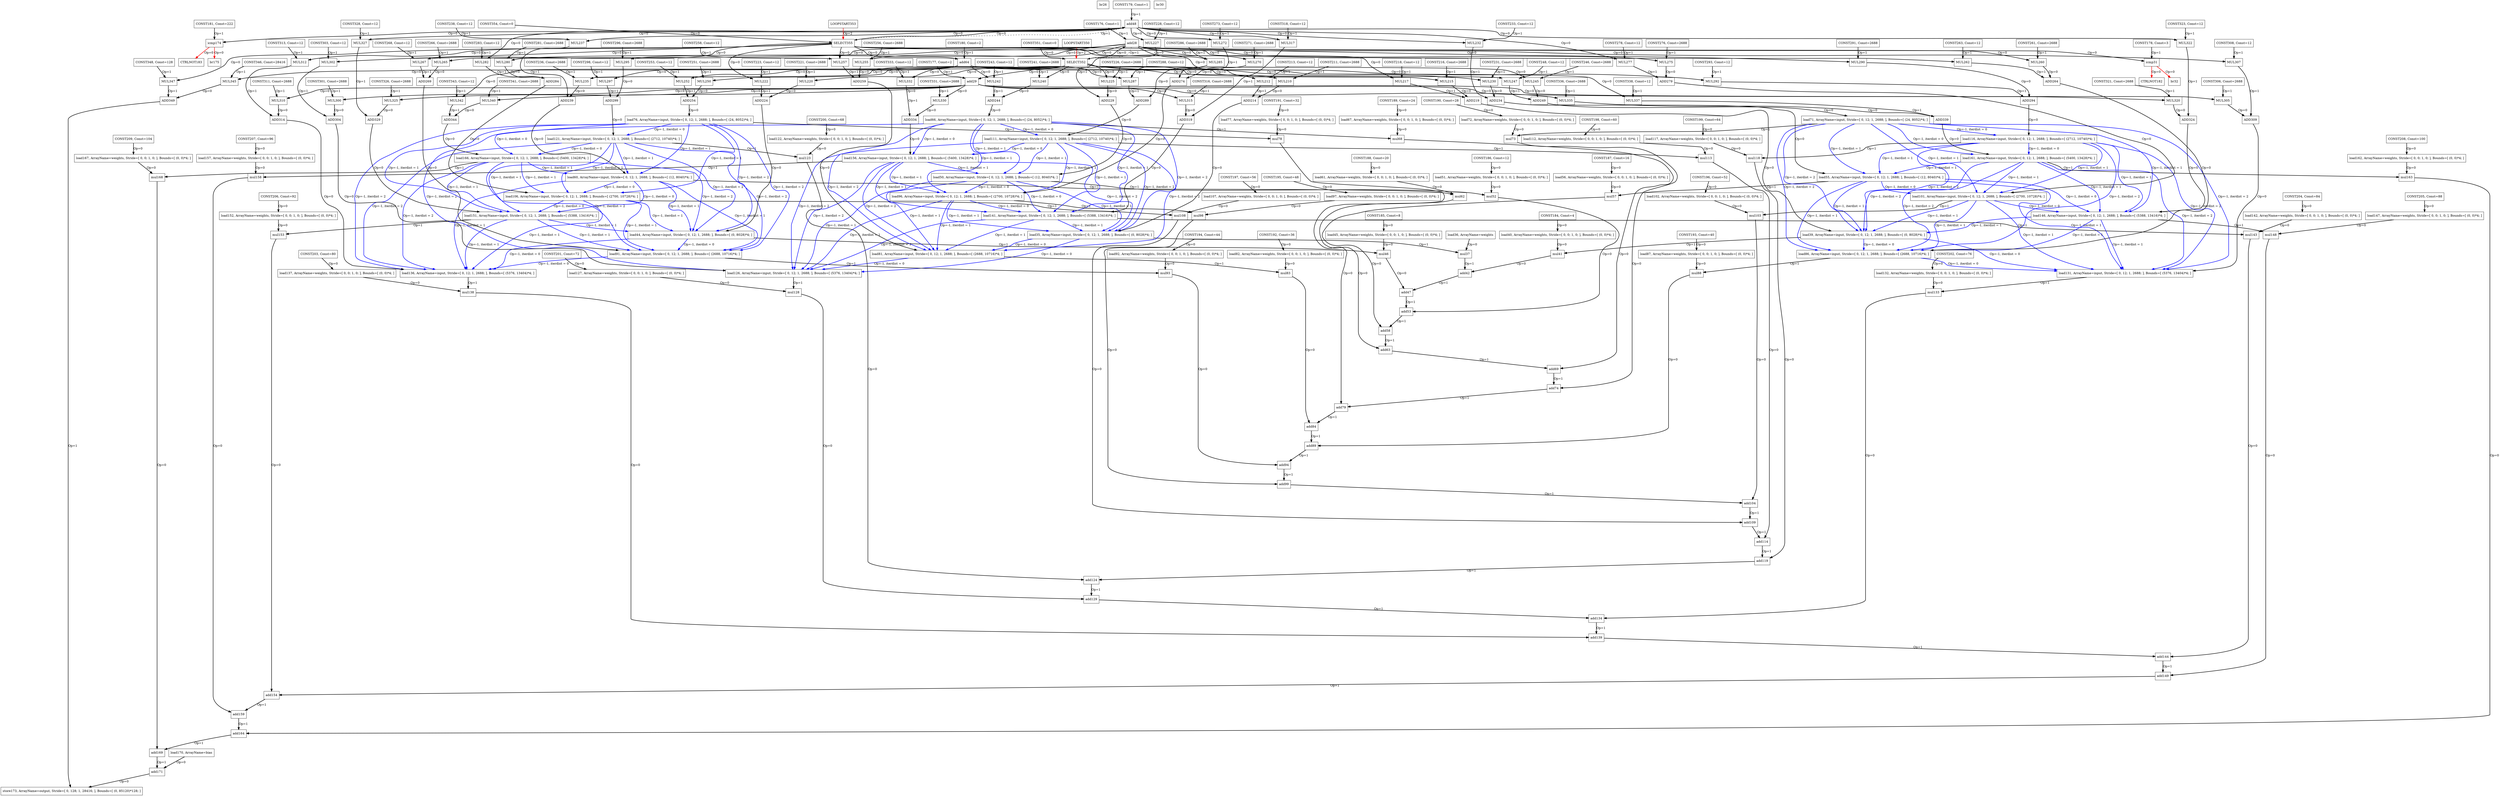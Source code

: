 Digraph G {
br26[label = "br26", shape = box, color = black];
add28[label = "add28", shape = box, color = black];
add29[label = "add29", shape = box, color = black];
br30[label = "br30", shape = box, color = black];
icmp31[label = "icmp31", shape = box, color = black];
br32[label = "br32", shape = box, color = black];
load35[label = "load35, ArrayName=input, Stride=[ 0, 12; 1, 2688; ], Bounds=[ (0, 8028)*4; ]", shape = box, color = black];
load36[label = "load36, ArrayName=weights", shape = box, color = black];
mul37[label = "mul37", shape = box, color = black];
load39[label = "load39, ArrayName=input, Stride=[ 0, 12; 1, 2688; ], Bounds=[ (0, 8028)*4; ]", shape = box, color = black];
load40[label = "load40, ArrayName=weights, Stride=[ 0, 0; 1, 0; ], Bounds=[ (0, 0)*4; ]", shape = box, color = black];
mul41[label = "mul41", shape = box, color = black];
add42[label = "add42", shape = box, color = black];
load44[label = "load44, ArrayName=input, Stride=[ 0, 12; 1, 2688; ], Bounds=[ (0, 8028)*4; ]", shape = box, color = black];
load45[label = "load45, ArrayName=weights, Stride=[ 0, 0; 1, 0; ], Bounds=[ (0, 0)*4; ]", shape = box, color = black];
mul46[label = "mul46", shape = box, color = black];
add47[label = "add47", shape = box, color = black];
add48[label = "add48", shape = box, color = black];
load50[label = "load50, ArrayName=input, Stride=[ 0, 12; 1, 2688; ], Bounds=[ (12, 8040)*4; ]", shape = box, color = black];
load51[label = "load51, ArrayName=weights, Stride=[ 0, 0; 1, 0; ], Bounds=[ (0, 0)*4; ]", shape = box, color = black];
mul52[label = "mul52", shape = box, color = black];
add53[label = "add53", shape = box, color = black];
load55[label = "load55, ArrayName=input, Stride=[ 0, 12; 1, 2688; ], Bounds=[ (12, 8040)*4; ]", shape = box, color = black];
load56[label = "load56, ArrayName=weights, Stride=[ 0, 0; 1, 0; ], Bounds=[ (0, 0)*4; ]", shape = box, color = black];
mul57[label = "mul57", shape = box, color = black];
add58[label = "add58", shape = box, color = black];
load60[label = "load60, ArrayName=input, Stride=[ 0, 12; 1, 2688; ], Bounds=[ (12, 8040)*4; ]", shape = box, color = black];
load61[label = "load61, ArrayName=weights, Stride=[ 0, 0; 1, 0; ], Bounds=[ (0, 0)*4; ]", shape = box, color = black];
mul62[label = "mul62", shape = box, color = black];
add63[label = "add63", shape = box, color = black];
add64[label = "add64", shape = box, color = black];
load66[label = "load66, ArrayName=input, Stride=[ 0, 12; 1, 2688; ], Bounds=[ (24, 8052)*4; ]", shape = box, color = black];
load67[label = "load67, ArrayName=weights, Stride=[ 0, 0; 1, 0; ], Bounds=[ (0, 0)*4; ]", shape = box, color = black];
mul68[label = "mul68", shape = box, color = black];
add69[label = "add69", shape = box, color = black];
load71[label = "load71, ArrayName=input, Stride=[ 0, 12; 1, 2688; ], Bounds=[ (24, 8052)*4; ]", shape = box, color = black];
load72[label = "load72, ArrayName=weights, Stride=[ 0, 0; 1, 0; ], Bounds=[ (0, 0)*4; ]", shape = box, color = black];
mul73[label = "mul73", shape = box, color = black];
add74[label = "add74", shape = box, color = black];
load76[label = "load76, ArrayName=input, Stride=[ 0, 12; 1, 2688; ], Bounds=[ (24, 8052)*4; ]", shape = box, color = black];
load77[label = "load77, ArrayName=weights, Stride=[ 0, 0; 1, 0; ], Bounds=[ (0, 0)*4; ]", shape = box, color = black];
mul78[label = "mul78", shape = box, color = black];
add79[label = "add79", shape = box, color = black];
load81[label = "load81, ArrayName=input, Stride=[ 0, 12; 1, 2688; ], Bounds=[ (2688, 10716)*4; ]", shape = box, color = black];
load82[label = "load82, ArrayName=weights, Stride=[ 0, 0; 1, 0; ], Bounds=[ (0, 0)*4; ]", shape = box, color = black];
mul83[label = "mul83", shape = box, color = black];
add84[label = "add84", shape = box, color = black];
load86[label = "load86, ArrayName=input, Stride=[ 0, 12; 1, 2688; ], Bounds=[ (2688, 10716)*4; ]", shape = box, color = black];
load87[label = "load87, ArrayName=weights, Stride=[ 0, 0; 1, 0; ], Bounds=[ (0, 0)*4; ]", shape = box, color = black];
mul88[label = "mul88", shape = box, color = black];
add89[label = "add89", shape = box, color = black];
load91[label = "load91, ArrayName=input, Stride=[ 0, 12; 1, 2688; ], Bounds=[ (2688, 10716)*4; ]", shape = box, color = black];
load92[label = "load92, ArrayName=weights, Stride=[ 0, 0; 1, 0; ], Bounds=[ (0, 0)*4; ]", shape = box, color = black];
mul93[label = "mul93", shape = box, color = black];
add94[label = "add94", shape = box, color = black];
load96[label = "load96, ArrayName=input, Stride=[ 0, 12; 1, 2688; ], Bounds=[ (2700, 10728)*4; ]", shape = box, color = black];
load97[label = "load97, ArrayName=weights, Stride=[ 0, 0; 1, 0; ], Bounds=[ (0, 0)*4; ]", shape = box, color = black];
mul98[label = "mul98", shape = box, color = black];
add99[label = "add99", shape = box, color = black];
load101[label = "load101, ArrayName=input, Stride=[ 0, 12; 1, 2688; ], Bounds=[ (2700, 10728)*4; ]", shape = box, color = black];
load102[label = "load102, ArrayName=weights, Stride=[ 0, 0; 1, 0; ], Bounds=[ (0, 0)*4; ]", shape = box, color = black];
mul103[label = "mul103", shape = box, color = black];
add104[label = "add104", shape = box, color = black];
load106[label = "load106, ArrayName=input, Stride=[ 0, 12; 1, 2688; ], Bounds=[ (2700, 10728)*4; ]", shape = box, color = black];
load107[label = "load107, ArrayName=weights, Stride=[ 0, 0; 1, 0; ], Bounds=[ (0, 0)*4; ]", shape = box, color = black];
mul108[label = "mul108", shape = box, color = black];
add109[label = "add109", shape = box, color = black];
load111[label = "load111, ArrayName=input, Stride=[ 0, 12; 1, 2688; ], Bounds=[ (2712, 10740)*4; ]", shape = box, color = black];
load112[label = "load112, ArrayName=weights, Stride=[ 0, 0; 1, 0; ], Bounds=[ (0, 0)*4; ]", shape = box, color = black];
mul113[label = "mul113", shape = box, color = black];
add114[label = "add114", shape = box, color = black];
load116[label = "load116, ArrayName=input, Stride=[ 0, 12; 1, 2688; ], Bounds=[ (2712, 10740)*4; ]", shape = box, color = black];
load117[label = "load117, ArrayName=weights, Stride=[ 0, 0; 1, 0; ], Bounds=[ (0, 0)*4; ]", shape = box, color = black];
mul118[label = "mul118", shape = box, color = black];
add119[label = "add119", shape = box, color = black];
load121[label = "load121, ArrayName=input, Stride=[ 0, 12; 1, 2688; ], Bounds=[ (2712, 10740)*4; ]", shape = box, color = black];
load122[label = "load122, ArrayName=weights, Stride=[ 0, 0; 1, 0; ], Bounds=[ (0, 0)*4; ]", shape = box, color = black];
mul123[label = "mul123", shape = box, color = black];
add124[label = "add124", shape = box, color = black];
load126[label = "load126, ArrayName=input, Stride=[ 0, 12; 1, 2688; ], Bounds=[ (5376, 13404)*4; ]", shape = box, color = black];
load127[label = "load127, ArrayName=weights, Stride=[ 0, 0; 1, 0; ], Bounds=[ (0, 0)*4; ]", shape = box, color = black];
mul128[label = "mul128", shape = box, color = black];
add129[label = "add129", shape = box, color = black];
load131[label = "load131, ArrayName=input, Stride=[ 0, 12; 1, 2688; ], Bounds=[ (5376, 13404)*4; ]", shape = box, color = black];
load132[label = "load132, ArrayName=weights, Stride=[ 0, 0; 1, 0; ], Bounds=[ (0, 0)*4; ]", shape = box, color = black];
mul133[label = "mul133", shape = box, color = black];
add134[label = "add134", shape = box, color = black];
load136[label = "load136, ArrayName=input, Stride=[ 0, 12; 1, 2688; ], Bounds=[ (5376, 13404)*4; ]", shape = box, color = black];
load137[label = "load137, ArrayName=weights, Stride=[ 0, 0; 1, 0; ], Bounds=[ (0, 0)*4; ]", shape = box, color = black];
mul138[label = "mul138", shape = box, color = black];
add139[label = "add139", shape = box, color = black];
load141[label = "load141, ArrayName=input, Stride=[ 0, 12; 1, 2688; ], Bounds=[ (5388, 13416)*4; ]", shape = box, color = black];
load142[label = "load142, ArrayName=weights, Stride=[ 0, 0; 1, 0; ], Bounds=[ (0, 0)*4; ]", shape = box, color = black];
mul143[label = "mul143", shape = box, color = black];
add144[label = "add144", shape = box, color = black];
load146[label = "load146, ArrayName=input, Stride=[ 0, 12; 1, 2688; ], Bounds=[ (5388, 13416)*4; ]", shape = box, color = black];
load147[label = "load147, ArrayName=weights, Stride=[ 0, 0; 1, 0; ], Bounds=[ (0, 0)*4; ]", shape = box, color = black];
mul148[label = "mul148", shape = box, color = black];
add149[label = "add149", shape = box, color = black];
load151[label = "load151, ArrayName=input, Stride=[ 0, 12; 1, 2688; ], Bounds=[ (5388, 13416)*4; ]", shape = box, color = black];
load152[label = "load152, ArrayName=weights, Stride=[ 0, 0; 1, 0; ], Bounds=[ (0, 0)*4; ]", shape = box, color = black];
mul153[label = "mul153", shape = box, color = black];
add154[label = "add154", shape = box, color = black];
load156[label = "load156, ArrayName=input, Stride=[ 0, 12; 1, 2688; ], Bounds=[ (5400, 13428)*4; ]", shape = box, color = black];
load157[label = "load157, ArrayName=weights, Stride=[ 0, 0; 1, 0; ], Bounds=[ (0, 0)*4; ]", shape = box, color = black];
mul158[label = "mul158", shape = box, color = black];
add159[label = "add159", shape = box, color = black];
load161[label = "load161, ArrayName=input, Stride=[ 0, 12; 1, 2688; ], Bounds=[ (5400, 13428)*4; ]", shape = box, color = black];
load162[label = "load162, ArrayName=weights, Stride=[ 0, 0; 1, 0; ], Bounds=[ (0, 0)*4; ]", shape = box, color = black];
mul163[label = "mul163", shape = box, color = black];
add164[label = "add164", shape = box, color = black];
load166[label = "load166, ArrayName=input, Stride=[ 0, 12; 1, 2688; ], Bounds=[ (5400, 13428)*4; ]", shape = box, color = black];
load167[label = "load167, ArrayName=weights, Stride=[ 0, 0; 1, 0; ], Bounds=[ (0, 0)*4; ]", shape = box, color = black];
mul168[label = "mul168", shape = box, color = black];
add169[label = "add169", shape = box, color = black];
load170[label = "load170, ArrayName=bias", shape = box, color = black];
add171[label = "add171", shape = box, color = black];
store173[label = "store173, ArrayName=output, Stride=[ 0, 128; 1, 28416; ], Bounds=[ (0, 85120)*128; ]", shape = box, color = black];
icmp174[label = "icmp174", shape = box, color = black];
br175[label = "br175", shape = box, color = black];
CONST176[label = "CONST176, Const=1", shape = box, color = black];
CONST177[label = "CONST177, Const=2", shape = box, color = black];
CONST178[label = "CONST178, Const=3", shape = box, color = black];
CONST179[label = "CONST179, Const=1", shape = box, color = black];
CONST180[label = "CONST180, Const=2", shape = box, color = black];
CONST181[label = "CONST181, Const=222", shape = box, color = black];
CTRLNOT182[label = "CTRLNOT182", shape = box, color = black];
CTRLNOT183[label = "CTRLNOT183", shape = box, color = black];
CONST184[label = "CONST184, Const=4", shape = box, color = black];
CONST185[label = "CONST185, Const=8", shape = box, color = black];
CONST186[label = "CONST186, Const=12", shape = box, color = black];
CONST187[label = "CONST187, Const=16", shape = box, color = black];
CONST188[label = "CONST188, Const=20", shape = box, color = black];
CONST189[label = "CONST189, Const=24", shape = box, color = black];
CONST190[label = "CONST190, Const=28", shape = box, color = black];
CONST191[label = "CONST191, Const=32", shape = box, color = black];
CONST192[label = "CONST192, Const=36", shape = box, color = black];
CONST193[label = "CONST193, Const=40", shape = box, color = black];
CONST194[label = "CONST194, Const=44", shape = box, color = black];
CONST195[label = "CONST195, Const=48", shape = box, color = black];
CONST196[label = "CONST196, Const=52", shape = box, color = black];
CONST197[label = "CONST197, Const=56", shape = box, color = black];
CONST198[label = "CONST198, Const=60", shape = box, color = black];
CONST199[label = "CONST199, Const=64", shape = box, color = black];
CONST200[label = "CONST200, Const=68", shape = box, color = black];
CONST201[label = "CONST201, Const=72", shape = box, color = black];
CONST202[label = "CONST202, Const=76", shape = box, color = black];
CONST203[label = "CONST203, Const=80", shape = box, color = black];
CONST204[label = "CONST204, Const=84", shape = box, color = black];
CONST205[label = "CONST205, Const=88", shape = box, color = black];
CONST206[label = "CONST206, Const=92", shape = box, color = black];
CONST207[label = "CONST207, Const=96", shape = box, color = black];
CONST208[label = "CONST208, Const=100", shape = box, color = black];
CONST209[label = "CONST209, Const=104", shape = box, color = black];
MUL210[label = "MUL210", shape = box, color = black];
CONST211[label = "CONST211, Const=2688", shape = box, color = black];
MUL212[label = "MUL212", shape = box, color = black];
CONST213[label = "CONST213, Const=12", shape = box, color = black];
ADD214[label = "ADD214", shape = box, color = black];
MUL215[label = "MUL215", shape = box, color = black];
CONST216[label = "CONST216, Const=2688", shape = box, color = black];
MUL217[label = "MUL217", shape = box, color = black];
CONST218[label = "CONST218, Const=12", shape = box, color = black];
ADD219[label = "ADD219", shape = box, color = black];
MUL220[label = "MUL220", shape = box, color = black];
CONST221[label = "CONST221, Const=2688", shape = box, color = black];
MUL222[label = "MUL222", shape = box, color = black];
CONST223[label = "CONST223, Const=12", shape = box, color = black];
ADD224[label = "ADD224", shape = box, color = black];
MUL225[label = "MUL225", shape = box, color = black];
CONST226[label = "CONST226, Const=2688", shape = box, color = black];
MUL227[label = "MUL227", shape = box, color = black];
CONST228[label = "CONST228, Const=12", shape = box, color = black];
ADD229[label = "ADD229", shape = box, color = black];
MUL230[label = "MUL230", shape = box, color = black];
CONST231[label = "CONST231, Const=2688", shape = box, color = black];
MUL232[label = "MUL232", shape = box, color = black];
CONST233[label = "CONST233, Const=12", shape = box, color = black];
ADD234[label = "ADD234", shape = box, color = black];
MUL235[label = "MUL235", shape = box, color = black];
CONST236[label = "CONST236, Const=2688", shape = box, color = black];
MUL237[label = "MUL237", shape = box, color = black];
CONST238[label = "CONST238, Const=12", shape = box, color = black];
ADD239[label = "ADD239", shape = box, color = black];
MUL240[label = "MUL240", shape = box, color = black];
CONST241[label = "CONST241, Const=2688", shape = box, color = black];
MUL242[label = "MUL242", shape = box, color = black];
CONST243[label = "CONST243, Const=12", shape = box, color = black];
ADD244[label = "ADD244", shape = box, color = black];
MUL245[label = "MUL245", shape = box, color = black];
CONST246[label = "CONST246, Const=2688", shape = box, color = black];
MUL247[label = "MUL247", shape = box, color = black];
CONST248[label = "CONST248, Const=12", shape = box, color = black];
ADD249[label = "ADD249", shape = box, color = black];
MUL250[label = "MUL250", shape = box, color = black];
CONST251[label = "CONST251, Const=2688", shape = box, color = black];
MUL252[label = "MUL252", shape = box, color = black];
CONST253[label = "CONST253, Const=12", shape = box, color = black];
ADD254[label = "ADD254", shape = box, color = black];
MUL255[label = "MUL255", shape = box, color = black];
CONST256[label = "CONST256, Const=2688", shape = box, color = black];
MUL257[label = "MUL257", shape = box, color = black];
CONST258[label = "CONST258, Const=12", shape = box, color = black];
ADD259[label = "ADD259", shape = box, color = black];
MUL260[label = "MUL260", shape = box, color = black];
CONST261[label = "CONST261, Const=2688", shape = box, color = black];
MUL262[label = "MUL262", shape = box, color = black];
CONST263[label = "CONST263, Const=12", shape = box, color = black];
ADD264[label = "ADD264", shape = box, color = black];
MUL265[label = "MUL265", shape = box, color = black];
CONST266[label = "CONST266, Const=2688", shape = box, color = black];
MUL267[label = "MUL267", shape = box, color = black];
CONST268[label = "CONST268, Const=12", shape = box, color = black];
ADD269[label = "ADD269", shape = box, color = black];
MUL270[label = "MUL270", shape = box, color = black];
CONST271[label = "CONST271, Const=2688", shape = box, color = black];
MUL272[label = "MUL272", shape = box, color = black];
CONST273[label = "CONST273, Const=12", shape = box, color = black];
ADD274[label = "ADD274", shape = box, color = black];
MUL275[label = "MUL275", shape = box, color = black];
CONST276[label = "CONST276, Const=2688", shape = box, color = black];
MUL277[label = "MUL277", shape = box, color = black];
CONST278[label = "CONST278, Const=12", shape = box, color = black];
ADD279[label = "ADD279", shape = box, color = black];
MUL280[label = "MUL280", shape = box, color = black];
CONST281[label = "CONST281, Const=2688", shape = box, color = black];
MUL282[label = "MUL282", shape = box, color = black];
CONST283[label = "CONST283, Const=12", shape = box, color = black];
ADD284[label = "ADD284", shape = box, color = black];
MUL285[label = "MUL285", shape = box, color = black];
CONST286[label = "CONST286, Const=2688", shape = box, color = black];
MUL287[label = "MUL287", shape = box, color = black];
CONST288[label = "CONST288, Const=12", shape = box, color = black];
ADD289[label = "ADD289", shape = box, color = black];
MUL290[label = "MUL290", shape = box, color = black];
CONST291[label = "CONST291, Const=2688", shape = box, color = black];
MUL292[label = "MUL292", shape = box, color = black];
CONST293[label = "CONST293, Const=12", shape = box, color = black];
ADD294[label = "ADD294", shape = box, color = black];
MUL295[label = "MUL295", shape = box, color = black];
CONST296[label = "CONST296, Const=2688", shape = box, color = black];
MUL297[label = "MUL297", shape = box, color = black];
CONST298[label = "CONST298, Const=12", shape = box, color = black];
ADD299[label = "ADD299", shape = box, color = black];
MUL300[label = "MUL300", shape = box, color = black];
CONST301[label = "CONST301, Const=2688", shape = box, color = black];
MUL302[label = "MUL302", shape = box, color = black];
CONST303[label = "CONST303, Const=12", shape = box, color = black];
ADD304[label = "ADD304", shape = box, color = black];
MUL305[label = "MUL305", shape = box, color = black];
CONST306[label = "CONST306, Const=2688", shape = box, color = black];
MUL307[label = "MUL307", shape = box, color = black];
CONST308[label = "CONST308, Const=12", shape = box, color = black];
ADD309[label = "ADD309", shape = box, color = black];
MUL310[label = "MUL310", shape = box, color = black];
CONST311[label = "CONST311, Const=2688", shape = box, color = black];
MUL312[label = "MUL312", shape = box, color = black];
CONST313[label = "CONST313, Const=12", shape = box, color = black];
ADD314[label = "ADD314", shape = box, color = black];
MUL315[label = "MUL315", shape = box, color = black];
CONST316[label = "CONST316, Const=2688", shape = box, color = black];
MUL317[label = "MUL317", shape = box, color = black];
CONST318[label = "CONST318, Const=12", shape = box, color = black];
ADD319[label = "ADD319", shape = box, color = black];
MUL320[label = "MUL320", shape = box, color = black];
CONST321[label = "CONST321, Const=2688", shape = box, color = black];
MUL322[label = "MUL322", shape = box, color = black];
CONST323[label = "CONST323, Const=12", shape = box, color = black];
ADD324[label = "ADD324", shape = box, color = black];
MUL325[label = "MUL325", shape = box, color = black];
CONST326[label = "CONST326, Const=2688", shape = box, color = black];
MUL327[label = "MUL327", shape = box, color = black];
CONST328[label = "CONST328, Const=12", shape = box, color = black];
ADD329[label = "ADD329", shape = box, color = black];
MUL330[label = "MUL330", shape = box, color = black];
CONST331[label = "CONST331, Const=2688", shape = box, color = black];
MUL332[label = "MUL332", shape = box, color = black];
CONST333[label = "CONST333, Const=12", shape = box, color = black];
ADD334[label = "ADD334", shape = box, color = black];
MUL335[label = "MUL335", shape = box, color = black];
CONST336[label = "CONST336, Const=2688", shape = box, color = black];
MUL337[label = "MUL337", shape = box, color = black];
CONST338[label = "CONST338, Const=12", shape = box, color = black];
ADD339[label = "ADD339", shape = box, color = black];
MUL340[label = "MUL340", shape = box, color = black];
CONST341[label = "CONST341, Const=2688", shape = box, color = black];
MUL342[label = "MUL342", shape = box, color = black];
CONST343[label = "CONST343, Const=12", shape = box, color = black];
ADD344[label = "ADD344", shape = box, color = black];
MUL345[label = "MUL345", shape = box, color = black];
CONST346[label = "CONST346, Const=28416", shape = box, color = black];
MUL347[label = "MUL347", shape = box, color = black];
CONST348[label = "CONST348, Const=128", shape = box, color = black];
ADD349[label = "ADD349", shape = box, color = black];
LOOPSTART350[label = "LOOPSTART350", shape = box, color = black];
CONST351[label = "CONST351, Const=0", shape = box, color = black];
SELECT352[label = "SELECT352", shape = box, color = black];
LOOPSTART353[label = "LOOPSTART353", shape = box, color = black];
CONST354[label = "CONST354, Const=0", shape = box, color = black];
SELECT355[label = "SELECT355", shape = box, color = black];
CONST176 -> add28[color = black, style = bold, label = "Op=1"];
add28 -> icmp31[color = black, style = bold, label = "Op=0"];
CONST177 -> add29[color = black, style = bold, label = "Op=1"];
CONST178 -> icmp31[color = black, style = bold, label = "Op=1"];
icmp31 -> br32[color = red, style = bold, label = "Op=0"];
load35 -> mul37[color = black, style = bold, label = "Op=1"];
load36 -> mul37[color = black, style = bold, label = "Op=0"];
mul37 -> add42[color = black, style = bold, label = "Op=1"];
load39 -> mul41[color = black, style = bold, label = "Op=1"];
load40 -> mul41[color = black, style = bold, label = "Op=0"];
mul41 -> add42[color = black, style = bold, label = "Op=0"];
add42 -> add47[color = black, style = bold, label = "Op=1"];
load44 -> mul46[color = black, style = bold, label = "Op=1"];
load45 -> mul46[color = black, style = bold, label = "Op=0"];
mul46 -> add47[color = black, style = bold, label = "Op=0"];
add47 -> add53[color = black, style = bold, label = "Op=1"];
CONST179 -> add48[color = black, style = bold, label = "Op=1"];
add48 -> icmp174[color = black, style = bold, label = "Op=0"];
load50 -> mul52[color = black, style = bold, label = "Op=1"];
load51 -> mul52[color = black, style = bold, label = "Op=0"];
mul52 -> add53[color = black, style = bold, label = "Op=0"];
add53 -> add58[color = black, style = bold, label = "Op=1"];
load55 -> mul57[color = black, style = bold, label = "Op=1"];
load56 -> mul57[color = black, style = bold, label = "Op=0"];
mul57 -> add58[color = black, style = bold, label = "Op=0"];
add58 -> add63[color = black, style = bold, label = "Op=1"];
load60 -> mul62[color = black, style = bold, label = "Op=1"];
load61 -> mul62[color = black, style = bold, label = "Op=0"];
mul62 -> add63[color = black, style = bold, label = "Op=0"];
add63 -> add69[color = black, style = bold, label = "Op=1"];
CONST180 -> add64[color = black, style = bold, label = "Op=1"];
load66 -> mul68[color = black, style = bold, label = "Op=1"];
load67 -> mul68[color = black, style = bold, label = "Op=0"];
mul68 -> add69[color = black, style = bold, label = "Op=0"];
add69 -> add74[color = black, style = bold, label = "Op=1"];
load71 -> mul73[color = black, style = bold, label = "Op=1"];
load72 -> mul73[color = black, style = bold, label = "Op=0"];
mul73 -> add74[color = black, style = bold, label = "Op=0"];
add74 -> add79[color = black, style = bold, label = "Op=1"];
load76 -> mul78[color = black, style = bold, label = "Op=1"];
load77 -> mul78[color = black, style = bold, label = "Op=0"];
mul78 -> add79[color = black, style = bold, label = "Op=0"];
add79 -> add84[color = black, style = bold, label = "Op=1"];
load81 -> mul83[color = black, style = bold, label = "Op=1"];
load82 -> mul83[color = black, style = bold, label = "Op=0"];
mul83 -> add84[color = black, style = bold, label = "Op=0"];
add84 -> add89[color = black, style = bold, label = "Op=1"];
load86 -> mul88[color = black, style = bold, label = "Op=1"];
load87 -> mul88[color = black, style = bold, label = "Op=0"];
mul88 -> add89[color = black, style = bold, label = "Op=0"];
add89 -> add94[color = black, style = bold, label = "Op=1"];
load91 -> mul93[color = black, style = bold, label = "Op=1"];
load92 -> mul93[color = black, style = bold, label = "Op=0"];
mul93 -> add94[color = black, style = bold, label = "Op=0"];
add94 -> add99[color = black, style = bold, label = "Op=1"];
load96 -> mul98[color = black, style = bold, label = "Op=1"];
load97 -> mul98[color = black, style = bold, label = "Op=0"];
mul98 -> add99[color = black, style = bold, label = "Op=0"];
add99 -> add104[color = black, style = bold, label = "Op=1"];
load101 -> mul103[color = black, style = bold, label = "Op=1"];
load102 -> mul103[color = black, style = bold, label = "Op=0"];
mul103 -> add104[color = black, style = bold, label = "Op=0"];
add104 -> add109[color = black, style = bold, label = "Op=1"];
load106 -> mul108[color = black, style = bold, label = "Op=1"];
load107 -> mul108[color = black, style = bold, label = "Op=0"];
mul108 -> add109[color = black, style = bold, label = "Op=0"];
add109 -> add114[color = black, style = bold, label = "Op=1"];
load111 -> mul113[color = black, style = bold, label = "Op=1"];
load112 -> mul113[color = black, style = bold, label = "Op=0"];
mul113 -> add114[color = black, style = bold, label = "Op=0"];
add114 -> add119[color = black, style = bold, label = "Op=1"];
load116 -> mul118[color = black, style = bold, label = "Op=1"];
load117 -> mul118[color = black, style = bold, label = "Op=0"];
mul118 -> add119[color = black, style = bold, label = "Op=0"];
add119 -> add124[color = black, style = bold, label = "Op=1"];
load121 -> mul123[color = black, style = bold, label = "Op=1"];
load122 -> mul123[color = black, style = bold, label = "Op=0"];
mul123 -> add124[color = black, style = bold, label = "Op=0"];
add124 -> add129[color = black, style = bold, label = "Op=1"];
load126 -> mul128[color = black, style = bold, label = "Op=1"];
load127 -> mul128[color = black, style = bold, label = "Op=0"];
mul128 -> add129[color = black, style = bold, label = "Op=0"];
add129 -> add134[color = black, style = bold, label = "Op=1"];
load131 -> mul133[color = black, style = bold, label = "Op=1"];
load132 -> mul133[color = black, style = bold, label = "Op=0"];
mul133 -> add134[color = black, style = bold, label = "Op=0"];
add134 -> add139[color = black, style = bold, label = "Op=1"];
load136 -> mul138[color = black, style = bold, label = "Op=1"];
load137 -> mul138[color = black, style = bold, label = "Op=0"];
mul138 -> add139[color = black, style = bold, label = "Op=0"];
add139 -> add144[color = black, style = bold, label = "Op=1"];
load141 -> mul143[color = black, style = bold, label = "Op=1"];
load142 -> mul143[color = black, style = bold, label = "Op=0"];
mul143 -> add144[color = black, style = bold, label = "Op=0"];
add144 -> add149[color = black, style = bold, label = "Op=1"];
load146 -> mul148[color = black, style = bold, label = "Op=1"];
load147 -> mul148[color = black, style = bold, label = "Op=0"];
mul148 -> add149[color = black, style = bold, label = "Op=0"];
add149 -> add154[color = black, style = bold, label = "Op=1"];
load151 -> mul153[color = black, style = bold, label = "Op=1"];
load152 -> mul153[color = black, style = bold, label = "Op=0"];
mul153 -> add154[color = black, style = bold, label = "Op=0"];
add154 -> add159[color = black, style = bold, label = "Op=1"];
load156 -> mul158[color = black, style = bold, label = "Op=1"];
load157 -> mul158[color = black, style = bold, label = "Op=0"];
mul158 -> add159[color = black, style = bold, label = "Op=0"];
add159 -> add164[color = black, style = bold, label = "Op=1"];
load161 -> mul163[color = black, style = bold, label = "Op=1"];
load162 -> mul163[color = black, style = bold, label = "Op=0"];
mul163 -> add164[color = black, style = bold, label = "Op=0"];
add164 -> add169[color = black, style = bold, label = "Op=1"];
load166 -> mul168[color = black, style = bold, label = "Op=1"];
load167 -> mul168[color = black, style = bold, label = "Op=0"];
mul168 -> add169[color = black, style = bold, label = "Op=0"];
add169 -> add171[color = black, style = bold, label = "Op=1"];
load170 -> add171[color = black, style = bold, label = "Op=0"];
add171 -> store173[color = black, style = bold, label = "Op=0"];
CONST181 -> icmp174[color = black, style = bold, label = "Op=1"];
icmp174 -> br175[color = red, style = bold, label = "Op=0"];
load50 -> load35[color = blue, style = bold, label = "Op=-1, iterdist = 1"];
load66 -> load35[color = blue, style = bold, label = "Op=-1, iterdist = 2"];
load35 -> load81[color = blue, style = bold, label = "Op=-1, iterdist = 0"];
load96 -> load35[color = blue, style = bold, label = "Op=-1, iterdist = 1"];
load111 -> load35[color = blue, style = bold, label = "Op=-1, iterdist = 2"];
load35 -> load126[color = blue, style = bold, label = "Op=-1, iterdist = 0"];
load141 -> load35[color = blue, style = bold, label = "Op=-1, iterdist = 1"];
load156 -> load35[color = blue, style = bold, label = "Op=-1, iterdist = 2"];
load55 -> load39[color = blue, style = bold, label = "Op=-1, iterdist = 1"];
load71 -> load39[color = blue, style = bold, label = "Op=-1, iterdist = 2"];
load39 -> load86[color = blue, style = bold, label = "Op=-1, iterdist = 0"];
load101 -> load39[color = blue, style = bold, label = "Op=-1, iterdist = 1"];
load116 -> load39[color = blue, style = bold, label = "Op=-1, iterdist = 2"];
load39 -> load131[color = blue, style = bold, label = "Op=-1, iterdist = 0"];
load146 -> load39[color = blue, style = bold, label = "Op=-1, iterdist = 1"];
load161 -> load39[color = blue, style = bold, label = "Op=-1, iterdist = 2"];
load60 -> load44[color = blue, style = bold, label = "Op=-1, iterdist = 1"];
load76 -> load44[color = blue, style = bold, label = "Op=-1, iterdist = 2"];
load44 -> load91[color = blue, style = bold, label = "Op=-1, iterdist = 0"];
load106 -> load44[color = blue, style = bold, label = "Op=-1, iterdist = 1"];
load121 -> load44[color = blue, style = bold, label = "Op=-1, iterdist = 2"];
load44 -> load136[color = blue, style = bold, label = "Op=-1, iterdist = 0"];
load151 -> load44[color = blue, style = bold, label = "Op=-1, iterdist = 1"];
load166 -> load44[color = blue, style = bold, label = "Op=-1, iterdist = 2"];
load66 -> load50[color = blue, style = bold, label = "Op=-1, iterdist = 1"];
load50 -> load81[color = blue, style = bold, label = "Op=-1, iterdist = 1"];
load50 -> load96[color = blue, style = bold, label = "Op=-1, iterdist = 0"];
load111 -> load50[color = blue, style = bold, label = "Op=-1, iterdist = 1"];
load50 -> load126[color = blue, style = bold, label = "Op=-1, iterdist = 1"];
load50 -> load141[color = blue, style = bold, label = "Op=-1, iterdist = 0"];
load156 -> load50[color = blue, style = bold, label = "Op=-1, iterdist = 1"];
load71 -> load55[color = blue, style = bold, label = "Op=-1, iterdist = 1"];
load55 -> load86[color = blue, style = bold, label = "Op=-1, iterdist = 1"];
load55 -> load101[color = blue, style = bold, label = "Op=-1, iterdist = 0"];
load116 -> load55[color = blue, style = bold, label = "Op=-1, iterdist = 1"];
load55 -> load131[color = blue, style = bold, label = "Op=-1, iterdist = 1"];
load55 -> load146[color = blue, style = bold, label = "Op=-1, iterdist = 0"];
load161 -> load55[color = blue, style = bold, label = "Op=-1, iterdist = 1"];
load76 -> load60[color = blue, style = bold, label = "Op=-1, iterdist = 1"];
load60 -> load91[color = blue, style = bold, label = "Op=-1, iterdist = 1"];
load60 -> load106[color = blue, style = bold, label = "Op=-1, iterdist = 0"];
load121 -> load60[color = blue, style = bold, label = "Op=-1, iterdist = 1"];
load60 -> load136[color = blue, style = bold, label = "Op=-1, iterdist = 1"];
load60 -> load151[color = blue, style = bold, label = "Op=-1, iterdist = 0"];
load166 -> load60[color = blue, style = bold, label = "Op=-1, iterdist = 1"];
load66 -> load81[color = blue, style = bold, label = "Op=-1, iterdist = 2"];
load66 -> load96[color = blue, style = bold, label = "Op=-1, iterdist = 1"];
load66 -> load111[color = blue, style = bold, label = "Op=-1, iterdist = 0"];
load66 -> load126[color = blue, style = bold, label = "Op=-1, iterdist = 2"];
load66 -> load141[color = blue, style = bold, label = "Op=-1, iterdist = 1"];
load66 -> load156[color = blue, style = bold, label = "Op=-1, iterdist = 0"];
load71 -> load86[color = blue, style = bold, label = "Op=-1, iterdist = 2"];
load71 -> load101[color = blue, style = bold, label = "Op=-1, iterdist = 1"];
load71 -> load116[color = blue, style = bold, label = "Op=-1, iterdist = 0"];
load71 -> load131[color = blue, style = bold, label = "Op=-1, iterdist = 2"];
load71 -> load146[color = blue, style = bold, label = "Op=-1, iterdist = 1"];
load71 -> load161[color = blue, style = bold, label = "Op=-1, iterdist = 0"];
load76 -> load91[color = blue, style = bold, label = "Op=-1, iterdist = 2"];
load76 -> load106[color = blue, style = bold, label = "Op=-1, iterdist = 1"];
load76 -> load121[color = blue, style = bold, label = "Op=-1, iterdist = 0"];
load76 -> load136[color = blue, style = bold, label = "Op=-1, iterdist = 2"];
load76 -> load151[color = blue, style = bold, label = "Op=-1, iterdist = 1"];
load76 -> load166[color = blue, style = bold, label = "Op=-1, iterdist = 0"];
load96 -> load81[color = blue, style = bold, label = "Op=-1, iterdist = 1"];
load111 -> load81[color = blue, style = bold, label = "Op=-1, iterdist = 2"];
load81 -> load126[color = blue, style = bold, label = "Op=-1, iterdist = 0"];
load141 -> load81[color = blue, style = bold, label = "Op=-1, iterdist = 1"];
load156 -> load81[color = blue, style = bold, label = "Op=-1, iterdist = 2"];
load101 -> load86[color = blue, style = bold, label = "Op=-1, iterdist = 1"];
load116 -> load86[color = blue, style = bold, label = "Op=-1, iterdist = 2"];
load86 -> load131[color = blue, style = bold, label = "Op=-1, iterdist = 0"];
load146 -> load86[color = blue, style = bold, label = "Op=-1, iterdist = 1"];
load161 -> load86[color = blue, style = bold, label = "Op=-1, iterdist = 2"];
load106 -> load91[color = blue, style = bold, label = "Op=-1, iterdist = 1"];
load121 -> load91[color = blue, style = bold, label = "Op=-1, iterdist = 2"];
load91 -> load136[color = blue, style = bold, label = "Op=-1, iterdist = 0"];
load151 -> load91[color = blue, style = bold, label = "Op=-1, iterdist = 1"];
load166 -> load91[color = blue, style = bold, label = "Op=-1, iterdist = 2"];
load111 -> load96[color = blue, style = bold, label = "Op=-1, iterdist = 1"];
load96 -> load126[color = blue, style = bold, label = "Op=-1, iterdist = 1"];
load96 -> load141[color = blue, style = bold, label = "Op=-1, iterdist = 0"];
load156 -> load96[color = blue, style = bold, label = "Op=-1, iterdist = 1"];
load116 -> load101[color = blue, style = bold, label = "Op=-1, iterdist = 1"];
load101 -> load131[color = blue, style = bold, label = "Op=-1, iterdist = 1"];
load101 -> load146[color = blue, style = bold, label = "Op=-1, iterdist = 0"];
load161 -> load101[color = blue, style = bold, label = "Op=-1, iterdist = 1"];
load121 -> load106[color = blue, style = bold, label = "Op=-1, iterdist = 1"];
load106 -> load136[color = blue, style = bold, label = "Op=-1, iterdist = 1"];
load106 -> load151[color = blue, style = bold, label = "Op=-1, iterdist = 0"];
load166 -> load106[color = blue, style = bold, label = "Op=-1, iterdist = 1"];
load111 -> load126[color = blue, style = bold, label = "Op=-1, iterdist = 2"];
load111 -> load141[color = blue, style = bold, label = "Op=-1, iterdist = 1"];
load111 -> load156[color = blue, style = bold, label = "Op=-1, iterdist = 0"];
load116 -> load131[color = blue, style = bold, label = "Op=-1, iterdist = 2"];
load116 -> load146[color = blue, style = bold, label = "Op=-1, iterdist = 1"];
load116 -> load161[color = blue, style = bold, label = "Op=-1, iterdist = 0"];
load121 -> load136[color = blue, style = bold, label = "Op=-1, iterdist = 2"];
load121 -> load151[color = blue, style = bold, label = "Op=-1, iterdist = 1"];
load121 -> load166[color = blue, style = bold, label = "Op=-1, iterdist = 0"];
load141 -> load126[color = blue, style = bold, label = "Op=-1, iterdist = 1"];
load156 -> load126[color = blue, style = bold, label = "Op=-1, iterdist = 2"];
load146 -> load131[color = blue, style = bold, label = "Op=-1, iterdist = 1"];
load161 -> load131[color = blue, style = bold, label = "Op=-1, iterdist = 2"];
load151 -> load136[color = blue, style = bold, label = "Op=-1, iterdist = 1"];
load166 -> load136[color = blue, style = bold, label = "Op=-1, iterdist = 2"];
load156 -> load141[color = blue, style = bold, label = "Op=-1, iterdist = 1"];
load161 -> load146[color = blue, style = bold, label = "Op=-1, iterdist = 1"];
load166 -> load151[color = blue, style = bold, label = "Op=-1, iterdist = 1"];
icmp31 -> CTRLNOT182[color = red, style = bold, label = "Op=0"];
icmp174 -> CTRLNOT183[color = red, style = bold, label = "Op=0"];
CONST184 -> load40[color = black, style = bold, label = "Op=0"];
CONST185 -> load45[color = black, style = bold, label = "Op=0"];
CONST186 -> load51[color = black, style = bold, label = "Op=0"];
CONST187 -> load56[color = black, style = bold, label = "Op=0"];
CONST188 -> load61[color = black, style = bold, label = "Op=0"];
CONST189 -> load67[color = black, style = bold, label = "Op=0"];
CONST190 -> load72[color = black, style = bold, label = "Op=0"];
CONST191 -> load77[color = black, style = bold, label = "Op=0"];
CONST192 -> load82[color = black, style = bold, label = "Op=0"];
CONST193 -> load87[color = black, style = bold, label = "Op=0"];
CONST194 -> load92[color = black, style = bold, label = "Op=0"];
CONST195 -> load97[color = black, style = bold, label = "Op=0"];
CONST196 -> load102[color = black, style = bold, label = "Op=0"];
CONST197 -> load107[color = black, style = bold, label = "Op=0"];
CONST198 -> load112[color = black, style = bold, label = "Op=0"];
CONST199 -> load117[color = black, style = bold, label = "Op=0"];
CONST200 -> load122[color = black, style = bold, label = "Op=0"];
CONST201 -> load127[color = black, style = bold, label = "Op=0"];
CONST202 -> load132[color = black, style = bold, label = "Op=0"];
CONST203 -> load137[color = black, style = bold, label = "Op=0"];
CONST204 -> load142[color = black, style = bold, label = "Op=0"];
CONST205 -> load147[color = black, style = bold, label = "Op=0"];
CONST206 -> load152[color = black, style = bold, label = "Op=0"];
CONST207 -> load157[color = black, style = bold, label = "Op=0"];
CONST208 -> load162[color = black, style = bold, label = "Op=0"];
CONST209 -> load167[color = black, style = bold, label = "Op=0"];
CONST211 -> MUL210[color = black, style = bold, label = "Op=1"];
CONST213 -> MUL212[color = black, style = bold, label = "Op=1"];
MUL210 -> ADD214[color = black, style = bold, label = "Op=0"];
MUL212 -> ADD214[color = black, style = bold, label = "Op=1"];
ADD214 -> load35[color = black, style = bold, label = "Op=0"];
CONST216 -> MUL215[color = black, style = bold, label = "Op=1"];
CONST218 -> MUL217[color = black, style = bold, label = "Op=1"];
MUL215 -> ADD219[color = black, style = bold, label = "Op=0"];
MUL217 -> ADD219[color = black, style = bold, label = "Op=1"];
ADD219 -> load39[color = black, style = bold, label = "Op=0"];
CONST221 -> MUL220[color = black, style = bold, label = "Op=1"];
CONST223 -> MUL222[color = black, style = bold, label = "Op=1"];
MUL220 -> ADD224[color = black, style = bold, label = "Op=0"];
MUL222 -> ADD224[color = black, style = bold, label = "Op=1"];
ADD224 -> load44[color = black, style = bold, label = "Op=0"];
CONST226 -> MUL225[color = black, style = bold, label = "Op=1"];
add48 -> MUL227[color = black, style = bold, label = "Op=0"];
CONST228 -> MUL227[color = black, style = bold, label = "Op=1"];
MUL225 -> ADD229[color = black, style = bold, label = "Op=0"];
MUL227 -> ADD229[color = black, style = bold, label = "Op=1"];
ADD229 -> load50[color = black, style = bold, label = "Op=0"];
CONST231 -> MUL230[color = black, style = bold, label = "Op=1"];
add48 -> MUL232[color = black, style = bold, label = "Op=0"];
CONST233 -> MUL232[color = black, style = bold, label = "Op=1"];
MUL230 -> ADD234[color = black, style = bold, label = "Op=0"];
MUL232 -> ADD234[color = black, style = bold, label = "Op=1"];
ADD234 -> load55[color = black, style = bold, label = "Op=0"];
CONST236 -> MUL235[color = black, style = bold, label = "Op=1"];
add48 -> MUL237[color = black, style = bold, label = "Op=0"];
CONST238 -> MUL237[color = black, style = bold, label = "Op=1"];
MUL235 -> ADD239[color = black, style = bold, label = "Op=0"];
MUL237 -> ADD239[color = black, style = bold, label = "Op=1"];
ADD239 -> load60[color = black, style = bold, label = "Op=0"];
CONST241 -> MUL240[color = black, style = bold, label = "Op=1"];
add64 -> MUL242[color = black, style = bold, label = "Op=0"];
CONST243 -> MUL242[color = black, style = bold, label = "Op=1"];
MUL240 -> ADD244[color = black, style = bold, label = "Op=0"];
MUL242 -> ADD244[color = black, style = bold, label = "Op=1"];
ADD244 -> load66[color = black, style = bold, label = "Op=0"];
CONST246 -> MUL245[color = black, style = bold, label = "Op=1"];
add64 -> MUL247[color = black, style = bold, label = "Op=0"];
CONST248 -> MUL247[color = black, style = bold, label = "Op=1"];
MUL245 -> ADD249[color = black, style = bold, label = "Op=0"];
MUL247 -> ADD249[color = black, style = bold, label = "Op=1"];
ADD249 -> load71[color = black, style = bold, label = "Op=0"];
CONST251 -> MUL250[color = black, style = bold, label = "Op=1"];
add64 -> MUL252[color = black, style = bold, label = "Op=0"];
CONST253 -> MUL252[color = black, style = bold, label = "Op=1"];
MUL250 -> ADD254[color = black, style = bold, label = "Op=0"];
MUL252 -> ADD254[color = black, style = bold, label = "Op=1"];
ADD254 -> load76[color = black, style = bold, label = "Op=0"];
add28 -> MUL255[color = black, style = bold, label = "Op=0"];
CONST256 -> MUL255[color = black, style = bold, label = "Op=1"];
CONST258 -> MUL257[color = black, style = bold, label = "Op=1"];
MUL255 -> ADD259[color = black, style = bold, label = "Op=0"];
MUL257 -> ADD259[color = black, style = bold, label = "Op=1"];
ADD259 -> load81[color = black, style = bold, label = "Op=0"];
add28 -> MUL260[color = black, style = bold, label = "Op=0"];
CONST261 -> MUL260[color = black, style = bold, label = "Op=1"];
CONST263 -> MUL262[color = black, style = bold, label = "Op=1"];
MUL260 -> ADD264[color = black, style = bold, label = "Op=0"];
MUL262 -> ADD264[color = black, style = bold, label = "Op=1"];
ADD264 -> load86[color = black, style = bold, label = "Op=0"];
add28 -> MUL265[color = black, style = bold, label = "Op=0"];
CONST266 -> MUL265[color = black, style = bold, label = "Op=1"];
CONST268 -> MUL267[color = black, style = bold, label = "Op=1"];
MUL265 -> ADD269[color = black, style = bold, label = "Op=0"];
MUL267 -> ADD269[color = black, style = bold, label = "Op=1"];
ADD269 -> load91[color = black, style = bold, label = "Op=0"];
add28 -> MUL270[color = black, style = bold, label = "Op=0"];
CONST271 -> MUL270[color = black, style = bold, label = "Op=1"];
add48 -> MUL272[color = black, style = bold, label = "Op=0"];
CONST273 -> MUL272[color = black, style = bold, label = "Op=1"];
MUL270 -> ADD274[color = black, style = bold, label = "Op=0"];
MUL272 -> ADD274[color = black, style = bold, label = "Op=1"];
ADD274 -> load96[color = black, style = bold, label = "Op=0"];
add28 -> MUL275[color = black, style = bold, label = "Op=0"];
CONST276 -> MUL275[color = black, style = bold, label = "Op=1"];
add48 -> MUL277[color = black, style = bold, label = "Op=0"];
CONST278 -> MUL277[color = black, style = bold, label = "Op=1"];
MUL275 -> ADD279[color = black, style = bold, label = "Op=0"];
MUL277 -> ADD279[color = black, style = bold, label = "Op=1"];
ADD279 -> load101[color = black, style = bold, label = "Op=0"];
add28 -> MUL280[color = black, style = bold, label = "Op=0"];
CONST281 -> MUL280[color = black, style = bold, label = "Op=1"];
add48 -> MUL282[color = black, style = bold, label = "Op=0"];
CONST283 -> MUL282[color = black, style = bold, label = "Op=1"];
MUL280 -> ADD284[color = black, style = bold, label = "Op=0"];
MUL282 -> ADD284[color = black, style = bold, label = "Op=1"];
ADD284 -> load106[color = black, style = bold, label = "Op=0"];
add28 -> MUL285[color = black, style = bold, label = "Op=0"];
CONST286 -> MUL285[color = black, style = bold, label = "Op=1"];
add64 -> MUL287[color = black, style = bold, label = "Op=0"];
CONST288 -> MUL287[color = black, style = bold, label = "Op=1"];
MUL285 -> ADD289[color = black, style = bold, label = "Op=0"];
MUL287 -> ADD289[color = black, style = bold, label = "Op=1"];
ADD289 -> load111[color = black, style = bold, label = "Op=0"];
add28 -> MUL290[color = black, style = bold, label = "Op=0"];
CONST291 -> MUL290[color = black, style = bold, label = "Op=1"];
add64 -> MUL292[color = black, style = bold, label = "Op=0"];
CONST293 -> MUL292[color = black, style = bold, label = "Op=1"];
MUL290 -> ADD294[color = black, style = bold, label = "Op=0"];
MUL292 -> ADD294[color = black, style = bold, label = "Op=1"];
ADD294 -> load116[color = black, style = bold, label = "Op=0"];
add28 -> MUL295[color = black, style = bold, label = "Op=0"];
CONST296 -> MUL295[color = black, style = bold, label = "Op=1"];
add64 -> MUL297[color = black, style = bold, label = "Op=0"];
CONST298 -> MUL297[color = black, style = bold, label = "Op=1"];
MUL295 -> ADD299[color = black, style = bold, label = "Op=0"];
MUL297 -> ADD299[color = black, style = bold, label = "Op=1"];
ADD299 -> load121[color = black, style = bold, label = "Op=0"];
add29 -> MUL300[color = black, style = bold, label = "Op=0"];
CONST301 -> MUL300[color = black, style = bold, label = "Op=1"];
CONST303 -> MUL302[color = black, style = bold, label = "Op=1"];
MUL300 -> ADD304[color = black, style = bold, label = "Op=0"];
MUL302 -> ADD304[color = black, style = bold, label = "Op=1"];
ADD304 -> load126[color = black, style = bold, label = "Op=0"];
add29 -> MUL305[color = black, style = bold, label = "Op=0"];
CONST306 -> MUL305[color = black, style = bold, label = "Op=1"];
CONST308 -> MUL307[color = black, style = bold, label = "Op=1"];
MUL305 -> ADD309[color = black, style = bold, label = "Op=0"];
MUL307 -> ADD309[color = black, style = bold, label = "Op=1"];
ADD309 -> load131[color = black, style = bold, label = "Op=0"];
add29 -> MUL310[color = black, style = bold, label = "Op=0"];
CONST311 -> MUL310[color = black, style = bold, label = "Op=1"];
CONST313 -> MUL312[color = black, style = bold, label = "Op=1"];
MUL310 -> ADD314[color = black, style = bold, label = "Op=0"];
MUL312 -> ADD314[color = black, style = bold, label = "Op=1"];
ADD314 -> load136[color = black, style = bold, label = "Op=0"];
add29 -> MUL315[color = black, style = bold, label = "Op=0"];
CONST316 -> MUL315[color = black, style = bold, label = "Op=1"];
add48 -> MUL317[color = black, style = bold, label = "Op=0"];
CONST318 -> MUL317[color = black, style = bold, label = "Op=1"];
MUL315 -> ADD319[color = black, style = bold, label = "Op=0"];
MUL317 -> ADD319[color = black, style = bold, label = "Op=1"];
ADD319 -> load141[color = black, style = bold, label = "Op=0"];
add29 -> MUL320[color = black, style = bold, label = "Op=0"];
CONST321 -> MUL320[color = black, style = bold, label = "Op=1"];
add48 -> MUL322[color = black, style = bold, label = "Op=0"];
CONST323 -> MUL322[color = black, style = bold, label = "Op=1"];
MUL320 -> ADD324[color = black, style = bold, label = "Op=0"];
MUL322 -> ADD324[color = black, style = bold, label = "Op=1"];
ADD324 -> load146[color = black, style = bold, label = "Op=0"];
add29 -> MUL325[color = black, style = bold, label = "Op=0"];
CONST326 -> MUL325[color = black, style = bold, label = "Op=1"];
add48 -> MUL327[color = black, style = bold, label = "Op=0"];
CONST328 -> MUL327[color = black, style = bold, label = "Op=1"];
MUL325 -> ADD329[color = black, style = bold, label = "Op=0"];
MUL327 -> ADD329[color = black, style = bold, label = "Op=1"];
ADD329 -> load151[color = black, style = bold, label = "Op=0"];
add29 -> MUL330[color = black, style = bold, label = "Op=0"];
CONST331 -> MUL330[color = black, style = bold, label = "Op=1"];
add64 -> MUL332[color = black, style = bold, label = "Op=0"];
CONST333 -> MUL332[color = black, style = bold, label = "Op=1"];
MUL330 -> ADD334[color = black, style = bold, label = "Op=0"];
MUL332 -> ADD334[color = black, style = bold, label = "Op=1"];
ADD334 -> load156[color = black, style = bold, label = "Op=0"];
add29 -> MUL335[color = black, style = bold, label = "Op=0"];
CONST336 -> MUL335[color = black, style = bold, label = "Op=1"];
add64 -> MUL337[color = black, style = bold, label = "Op=0"];
CONST338 -> MUL337[color = black, style = bold, label = "Op=1"];
MUL335 -> ADD339[color = black, style = bold, label = "Op=0"];
MUL337 -> ADD339[color = black, style = bold, label = "Op=1"];
ADD339 -> load161[color = black, style = bold, label = "Op=0"];
add29 -> MUL340[color = black, style = bold, label = "Op=0"];
CONST341 -> MUL340[color = black, style = bold, label = "Op=1"];
add64 -> MUL342[color = black, style = bold, label = "Op=0"];
CONST343 -> MUL342[color = black, style = bold, label = "Op=1"];
MUL340 -> ADD344[color = black, style = bold, label = "Op=0"];
MUL342 -> ADD344[color = black, style = bold, label = "Op=1"];
ADD344 -> load166[color = black, style = bold, label = "Op=0"];
CONST346 -> MUL345[color = black, style = bold, label = "Op=1"];
CONST348 -> MUL347[color = black, style = bold, label = "Op=1"];
MUL345 -> ADD349[color = black, style = bold, label = "Op=0"];
MUL347 -> ADD349[color = black, style = bold, label = "Op=1"];
ADD349 -> store173[color = black, style = bold, label = "Op=1"];
CONST351 -> SELECT352[color = black, style = bold, label = "Op=0"];
add28 -> SELECT352[color = black, style = dashed, label = "Op=1"];
LOOPSTART350 -> SELECT352[color = red, style = bold, label = "Op=2"];
SELECT352 -> add29[color = black, style = bold, label = "Op=0"];
SELECT352 -> add28[color = black, style = bold, label = "Op=0"];
SELECT352 -> MUL210[color = black, style = bold, label = "Op=0"];
SELECT352 -> MUL215[color = black, style = bold, label = "Op=0"];
SELECT352 -> MUL220[color = black, style = bold, label = "Op=0"];
SELECT352 -> MUL225[color = black, style = bold, label = "Op=0"];
SELECT352 -> MUL230[color = black, style = bold, label = "Op=0"];
SELECT352 -> MUL235[color = black, style = bold, label = "Op=0"];
SELECT352 -> MUL240[color = black, style = bold, label = "Op=0"];
SELECT352 -> MUL245[color = black, style = bold, label = "Op=0"];
SELECT352 -> MUL250[color = black, style = bold, label = "Op=0"];
SELECT352 -> MUL345[color = black, style = bold, label = "Op=0"];
CONST354 -> SELECT355[color = black, style = bold, label = "Op=0"];
add48 -> SELECT355[color = black, style = dashed, label = "Op=1"];
LOOPSTART353 -> SELECT355[color = red, style = bold, label = "Op=2"];
SELECT355 -> add64[color = black, style = bold, label = "Op=0"];
SELECT355 -> add48[color = black, style = bold, label = "Op=0"];
SELECT355 -> MUL212[color = black, style = bold, label = "Op=0"];
SELECT355 -> MUL217[color = black, style = bold, label = "Op=0"];
SELECT355 -> MUL222[color = black, style = bold, label = "Op=0"];
SELECT355 -> MUL257[color = black, style = bold, label = "Op=0"];
SELECT355 -> MUL262[color = black, style = bold, label = "Op=0"];
SELECT355 -> MUL267[color = black, style = bold, label = "Op=0"];
SELECT355 -> MUL302[color = black, style = bold, label = "Op=0"];
SELECT355 -> MUL307[color = black, style = bold, label = "Op=0"];
SELECT355 -> MUL312[color = black, style = bold, label = "Op=0"];
SELECT355 -> MUL347[color = black, style = bold, label = "Op=0"];
}
